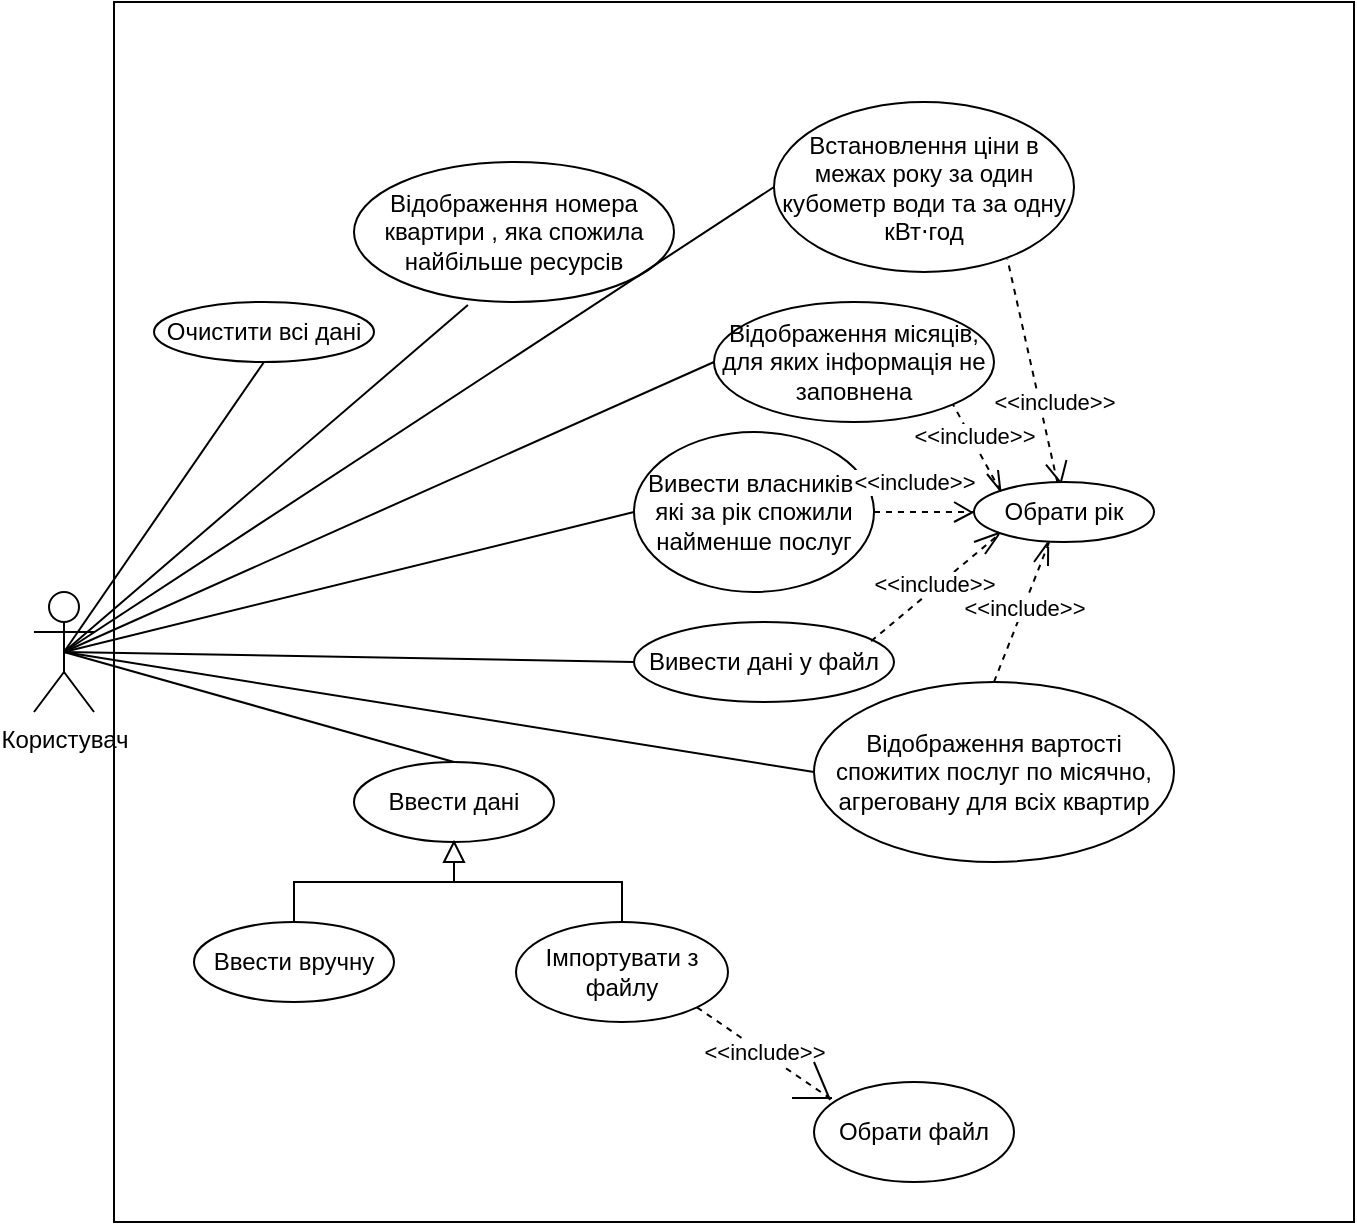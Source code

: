 <mxfile version="22.1.5" type="device">
  <diagram name="Сторінка-1" id="sw80Jyur9uYdEi_8vY34">
    <mxGraphModel dx="916" dy="1588" grid="1" gridSize="10" guides="1" tooltips="1" connect="1" arrows="1" fold="1" page="1" pageScale="1" pageWidth="827" pageHeight="1169" math="0" shadow="0">
      <root>
        <mxCell id="0" />
        <mxCell id="1" parent="0" />
        <mxCell id="K0KpiSPd31wr5EdOVSdW-57" value="" style="rounded=0;whiteSpace=wrap;html=1;" parent="1" vertex="1">
          <mxGeometry x="160" y="-70" width="620" height="610" as="geometry" />
        </mxCell>
        <mxCell id="K0KpiSPd31wr5EdOVSdW-1" value="Користувач" style="shape=umlActor;verticalLabelPosition=bottom;verticalAlign=top;html=1;outlineConnect=0;" parent="1" vertex="1">
          <mxGeometry x="120" y="225" width="30" height="60" as="geometry" />
        </mxCell>
        <mxCell id="K0KpiSPd31wr5EdOVSdW-2" value="Ввести дані" style="ellipse;whiteSpace=wrap;html=1;" parent="1" vertex="1">
          <mxGeometry x="280" y="310" width="100" height="40" as="geometry" />
        </mxCell>
        <mxCell id="K0KpiSPd31wr5EdOVSdW-5" style="edgeStyle=orthogonalEdgeStyle;rounded=0;orthogonalLoop=1;jettySize=auto;html=1;entryX=0.5;entryY=1;entryDx=0;entryDy=0;" parent="1" source="K0KpiSPd31wr5EdOVSdW-3" target="K0KpiSPd31wr5EdOVSdW-2" edge="1">
          <mxGeometry relative="1" as="geometry" />
        </mxCell>
        <mxCell id="K0KpiSPd31wr5EdOVSdW-3" value="Ввести вручну" style="ellipse;whiteSpace=wrap;html=1;" parent="1" vertex="1">
          <mxGeometry x="200" y="390" width="100" height="40" as="geometry" />
        </mxCell>
        <mxCell id="K0KpiSPd31wr5EdOVSdW-6" style="edgeStyle=orthogonalEdgeStyle;rounded=0;orthogonalLoop=1;jettySize=auto;html=1;" parent="1" source="K0KpiSPd31wr5EdOVSdW-4" edge="1">
          <mxGeometry relative="1" as="geometry">
            <mxPoint x="330" y="350" as="targetPoint" />
            <Array as="points">
              <mxPoint x="414" y="370" />
              <mxPoint x="330" y="370" />
            </Array>
          </mxGeometry>
        </mxCell>
        <mxCell id="K0KpiSPd31wr5EdOVSdW-4" value="Імпортувати з файлу" style="ellipse;whiteSpace=wrap;html=1;" parent="1" vertex="1">
          <mxGeometry x="361" y="390" width="106" height="50" as="geometry" />
        </mxCell>
        <mxCell id="K0KpiSPd31wr5EdOVSdW-9" value="" style="triangle;whiteSpace=wrap;html=1;rotation=-90;" parent="1" vertex="1">
          <mxGeometry x="325" y="350" width="10" height="10" as="geometry" />
        </mxCell>
        <mxCell id="K0KpiSPd31wr5EdOVSdW-12" value="Обрати файл" style="ellipse;whiteSpace=wrap;html=1;" parent="1" vertex="1">
          <mxGeometry x="510" y="470" width="100" height="50" as="geometry" />
        </mxCell>
        <mxCell id="K0KpiSPd31wr5EdOVSdW-13" value="" style="endArrow=none;dashed=1;html=1;rounded=0;exitX=1;exitY=1;exitDx=0;exitDy=0;entryX=0.098;entryY=0.188;entryDx=0;entryDy=0;entryPerimeter=0;" parent="1" source="K0KpiSPd31wr5EdOVSdW-4" target="K0KpiSPd31wr5EdOVSdW-12" edge="1">
          <mxGeometry width="50" height="50" relative="1" as="geometry">
            <mxPoint x="470" y="530" as="sourcePoint" />
            <mxPoint x="520" y="480" as="targetPoint" />
          </mxGeometry>
        </mxCell>
        <mxCell id="K0KpiSPd31wr5EdOVSdW-16" value="&amp;lt;&amp;lt;include&amp;gt;&amp;gt;" style="edgeLabel;html=1;align=center;verticalAlign=middle;resizable=0;points=[];" parent="K0KpiSPd31wr5EdOVSdW-13" vertex="1" connectable="0">
          <mxGeometry x="-0.028" y="1" relative="1" as="geometry">
            <mxPoint as="offset" />
          </mxGeometry>
        </mxCell>
        <mxCell id="K0KpiSPd31wr5EdOVSdW-14" value="" style="endArrow=none;html=1;rounded=0;" parent="1" edge="1">
          <mxGeometry width="50" height="50" relative="1" as="geometry">
            <mxPoint x="518" y="479" as="sourcePoint" />
            <mxPoint x="510" y="460" as="targetPoint" />
          </mxGeometry>
        </mxCell>
        <mxCell id="K0KpiSPd31wr5EdOVSdW-15" value="" style="endArrow=none;html=1;rounded=0;" parent="1" edge="1">
          <mxGeometry width="50" height="50" relative="1" as="geometry">
            <mxPoint x="519" y="478" as="sourcePoint" />
            <mxPoint x="499" y="478" as="targetPoint" />
          </mxGeometry>
        </mxCell>
        <mxCell id="K0KpiSPd31wr5EdOVSdW-17" value="Вивести дані у файл" style="ellipse;whiteSpace=wrap;html=1;" parent="1" vertex="1">
          <mxGeometry x="420" y="240" width="130" height="40" as="geometry" />
        </mxCell>
        <mxCell id="K0KpiSPd31wr5EdOVSdW-18" value="Обрати рік" style="ellipse;whiteSpace=wrap;html=1;" parent="1" vertex="1">
          <mxGeometry x="590" y="170" width="90" height="30" as="geometry" />
        </mxCell>
        <mxCell id="K0KpiSPd31wr5EdOVSdW-19" value="Вивести власників, які за рік спожили найменше послуг" style="ellipse;whiteSpace=wrap;html=1;" parent="1" vertex="1">
          <mxGeometry x="420" y="145" width="120" height="80" as="geometry" />
        </mxCell>
        <mxCell id="K0KpiSPd31wr5EdOVSdW-22" value="Відображення місяців, для яких інформація не заповнена" style="ellipse;whiteSpace=wrap;html=1;" parent="1" vertex="1">
          <mxGeometry x="460" y="80" width="140" height="60" as="geometry" />
        </mxCell>
        <mxCell id="K0KpiSPd31wr5EdOVSdW-23" value="Встановлення ціни в межах року за один кубометр води та за одну кВт⋅год" style="ellipse;whiteSpace=wrap;html=1;" parent="1" vertex="1">
          <mxGeometry x="490" y="-20" width="150" height="85" as="geometry" />
        </mxCell>
        <mxCell id="K0KpiSPd31wr5EdOVSdW-24" value="Відображення номера квартири , яка спожила найбільше ресурсів" style="ellipse;whiteSpace=wrap;html=1;" parent="1" vertex="1">
          <mxGeometry x="280" y="10" width="160" height="70" as="geometry" />
        </mxCell>
        <mxCell id="K0KpiSPd31wr5EdOVSdW-25" value="Відображення вартості спожитих послуг по місячно, агреговану для всіх квартир" style="ellipse;whiteSpace=wrap;html=1;" parent="1" vertex="1">
          <mxGeometry x="510" y="270" width="180" height="90" as="geometry" />
        </mxCell>
        <mxCell id="K0KpiSPd31wr5EdOVSdW-26" value="Очистити всі дані" style="ellipse;whiteSpace=wrap;html=1;" parent="1" vertex="1">
          <mxGeometry x="180" y="80" width="110" height="30" as="geometry" />
        </mxCell>
        <mxCell id="K0KpiSPd31wr5EdOVSdW-27" value="" style="endArrow=none;html=1;rounded=0;exitX=0.5;exitY=0.5;exitDx=0;exitDy=0;exitPerimeter=0;entryX=0.5;entryY=1;entryDx=0;entryDy=0;" parent="1" source="K0KpiSPd31wr5EdOVSdW-1" target="K0KpiSPd31wr5EdOVSdW-26" edge="1">
          <mxGeometry width="50" height="50" relative="1" as="geometry">
            <mxPoint x="500" y="270" as="sourcePoint" />
            <mxPoint x="550" y="220" as="targetPoint" />
          </mxGeometry>
        </mxCell>
        <mxCell id="K0KpiSPd31wr5EdOVSdW-28" value="" style="endArrow=none;html=1;rounded=0;exitX=0.5;exitY=0.5;exitDx=0;exitDy=0;exitPerimeter=0;entryX=0.5;entryY=0;entryDx=0;entryDy=0;" parent="1" source="K0KpiSPd31wr5EdOVSdW-1" target="K0KpiSPd31wr5EdOVSdW-2" edge="1">
          <mxGeometry width="50" height="50" relative="1" as="geometry">
            <mxPoint x="145" y="265" as="sourcePoint" />
            <mxPoint x="260" y="130" as="targetPoint" />
          </mxGeometry>
        </mxCell>
        <mxCell id="K0KpiSPd31wr5EdOVSdW-29" value="" style="endArrow=none;html=1;rounded=0;exitX=0.5;exitY=0.5;exitDx=0;exitDy=0;exitPerimeter=0;entryX=0.356;entryY=1.021;entryDx=0;entryDy=0;entryPerimeter=0;" parent="1" source="K0KpiSPd31wr5EdOVSdW-1" target="K0KpiSPd31wr5EdOVSdW-24" edge="1">
          <mxGeometry width="50" height="50" relative="1" as="geometry">
            <mxPoint x="500" y="270" as="sourcePoint" />
            <mxPoint x="550" y="220" as="targetPoint" />
          </mxGeometry>
        </mxCell>
        <mxCell id="K0KpiSPd31wr5EdOVSdW-30" value="" style="endArrow=none;html=1;rounded=0;exitX=0.5;exitY=0.5;exitDx=0;exitDy=0;exitPerimeter=0;entryX=0;entryY=0.5;entryDx=0;entryDy=0;" parent="1" source="K0KpiSPd31wr5EdOVSdW-1" target="K0KpiSPd31wr5EdOVSdW-23" edge="1">
          <mxGeometry width="50" height="50" relative="1" as="geometry">
            <mxPoint x="500" y="270" as="sourcePoint" />
            <mxPoint x="550" y="220" as="targetPoint" />
          </mxGeometry>
        </mxCell>
        <mxCell id="K0KpiSPd31wr5EdOVSdW-31" value="" style="endArrow=none;html=1;rounded=0;exitX=0.5;exitY=0.5;exitDx=0;exitDy=0;exitPerimeter=0;entryX=0;entryY=0.5;entryDx=0;entryDy=0;" parent="1" source="K0KpiSPd31wr5EdOVSdW-1" target="K0KpiSPd31wr5EdOVSdW-22" edge="1">
          <mxGeometry width="50" height="50" relative="1" as="geometry">
            <mxPoint x="500" y="270" as="sourcePoint" />
            <mxPoint x="550" y="220" as="targetPoint" />
          </mxGeometry>
        </mxCell>
        <mxCell id="K0KpiSPd31wr5EdOVSdW-32" value="" style="endArrow=none;html=1;rounded=0;exitX=0.5;exitY=0.5;exitDx=0;exitDy=0;exitPerimeter=0;entryX=0;entryY=0.5;entryDx=0;entryDy=0;" parent="1" source="K0KpiSPd31wr5EdOVSdW-1" target="K0KpiSPd31wr5EdOVSdW-19" edge="1">
          <mxGeometry width="50" height="50" relative="1" as="geometry">
            <mxPoint x="500" y="270" as="sourcePoint" />
            <mxPoint x="550" y="220" as="targetPoint" />
          </mxGeometry>
        </mxCell>
        <mxCell id="K0KpiSPd31wr5EdOVSdW-33" value="" style="endArrow=none;html=1;rounded=0;exitX=0.5;exitY=0.5;exitDx=0;exitDy=0;exitPerimeter=0;entryX=0;entryY=0.5;entryDx=0;entryDy=0;" parent="1" source="K0KpiSPd31wr5EdOVSdW-1" target="K0KpiSPd31wr5EdOVSdW-17" edge="1">
          <mxGeometry width="50" height="50" relative="1" as="geometry">
            <mxPoint x="140" y="250" as="sourcePoint" />
            <mxPoint x="550" y="220" as="targetPoint" />
          </mxGeometry>
        </mxCell>
        <mxCell id="K0KpiSPd31wr5EdOVSdW-34" value="" style="endArrow=none;html=1;rounded=0;exitX=0.5;exitY=0.5;exitDx=0;exitDy=0;exitPerimeter=0;entryX=0;entryY=0.5;entryDx=0;entryDy=0;" parent="1" source="K0KpiSPd31wr5EdOVSdW-1" target="K0KpiSPd31wr5EdOVSdW-25" edge="1">
          <mxGeometry width="50" height="50" relative="1" as="geometry">
            <mxPoint x="500" y="270" as="sourcePoint" />
            <mxPoint x="550" y="220" as="targetPoint" />
          </mxGeometry>
        </mxCell>
        <mxCell id="K0KpiSPd31wr5EdOVSdW-35" value="" style="endArrow=none;dashed=1;html=1;rounded=0;entryX=0.778;entryY=0.924;entryDx=0;entryDy=0;entryPerimeter=0;" parent="1" source="K0KpiSPd31wr5EdOVSdW-18" target="K0KpiSPd31wr5EdOVSdW-23" edge="1">
          <mxGeometry width="50" height="50" relative="1" as="geometry">
            <mxPoint x="500" y="270" as="sourcePoint" />
            <mxPoint x="550" y="220" as="targetPoint" />
          </mxGeometry>
        </mxCell>
        <mxCell id="K0KpiSPd31wr5EdOVSdW-41" value="&amp;lt;&amp;lt;include&amp;gt;&amp;gt;" style="edgeLabel;html=1;align=center;verticalAlign=middle;resizable=0;points=[];" parent="K0KpiSPd31wr5EdOVSdW-35" vertex="1" connectable="0">
          <mxGeometry x="-0.036" y="2" relative="1" as="geometry">
            <mxPoint x="12" y="13" as="offset" />
          </mxGeometry>
        </mxCell>
        <mxCell id="K0KpiSPd31wr5EdOVSdW-37" value="" style="endArrow=none;dashed=1;html=1;rounded=0;entryX=1;entryY=1;entryDx=0;entryDy=0;exitX=0;exitY=0;exitDx=0;exitDy=0;" parent="1" source="K0KpiSPd31wr5EdOVSdW-18" target="K0KpiSPd31wr5EdOVSdW-22" edge="1">
          <mxGeometry width="50" height="50" relative="1" as="geometry">
            <mxPoint x="600" y="170" as="sourcePoint" />
            <mxPoint x="550" y="220" as="targetPoint" />
          </mxGeometry>
        </mxCell>
        <mxCell id="K0KpiSPd31wr5EdOVSdW-42" value="&amp;lt;&amp;lt;include&amp;gt;&amp;gt;" style="edgeLabel;html=1;align=center;verticalAlign=middle;resizable=0;points=[];" parent="K0KpiSPd31wr5EdOVSdW-37" vertex="1" connectable="0">
          <mxGeometry x="0.246" y="-1" relative="1" as="geometry">
            <mxPoint as="offset" />
          </mxGeometry>
        </mxCell>
        <mxCell id="K0KpiSPd31wr5EdOVSdW-38" value="" style="endArrow=none;dashed=1;html=1;rounded=0;exitX=1;exitY=0.5;exitDx=0;exitDy=0;entryX=0;entryY=0.5;entryDx=0;entryDy=0;" parent="1" source="K0KpiSPd31wr5EdOVSdW-19" target="K0KpiSPd31wr5EdOVSdW-18" edge="1">
          <mxGeometry width="50" height="50" relative="1" as="geometry">
            <mxPoint x="520" y="250" as="sourcePoint" />
            <mxPoint x="570" y="200" as="targetPoint" />
          </mxGeometry>
        </mxCell>
        <mxCell id="K0KpiSPd31wr5EdOVSdW-44" value="&amp;lt;&amp;lt;include&amp;gt;&amp;gt;" style="edgeLabel;html=1;align=center;verticalAlign=middle;resizable=0;points=[];" parent="K0KpiSPd31wr5EdOVSdW-38" vertex="1" connectable="0">
          <mxGeometry x="0.002" relative="1" as="geometry">
            <mxPoint x="-5" y="-15" as="offset" />
          </mxGeometry>
        </mxCell>
        <mxCell id="K0KpiSPd31wr5EdOVSdW-39" value="" style="endArrow=none;dashed=1;html=1;rounded=0;exitX=0.912;exitY=0.24;exitDx=0;exitDy=0;exitPerimeter=0;entryX=0;entryY=1;entryDx=0;entryDy=0;" parent="1" source="K0KpiSPd31wr5EdOVSdW-17" target="K0KpiSPd31wr5EdOVSdW-18" edge="1">
          <mxGeometry width="50" height="50" relative="1" as="geometry">
            <mxPoint x="520" y="250" as="sourcePoint" />
            <mxPoint x="570" y="200" as="targetPoint" />
          </mxGeometry>
        </mxCell>
        <mxCell id="K0KpiSPd31wr5EdOVSdW-45" value="&amp;lt;&amp;lt;include&amp;gt;&amp;gt;" style="edgeLabel;html=1;align=center;verticalAlign=middle;resizable=0;points=[];" parent="K0KpiSPd31wr5EdOVSdW-39" vertex="1" connectable="0">
          <mxGeometry x="0.006" y="2" relative="1" as="geometry">
            <mxPoint as="offset" />
          </mxGeometry>
        </mxCell>
        <mxCell id="K0KpiSPd31wr5EdOVSdW-40" value="" style="endArrow=none;dashed=1;html=1;rounded=0;exitX=0.5;exitY=0;exitDx=0;exitDy=0;entryX=0.417;entryY=1.006;entryDx=0;entryDy=0;entryPerimeter=0;" parent="1" source="K0KpiSPd31wr5EdOVSdW-25" target="K0KpiSPd31wr5EdOVSdW-18" edge="1">
          <mxGeometry width="50" height="50" relative="1" as="geometry">
            <mxPoint x="520" y="250" as="sourcePoint" />
            <mxPoint x="570" y="200" as="targetPoint" />
          </mxGeometry>
        </mxCell>
        <mxCell id="K0KpiSPd31wr5EdOVSdW-46" value="&amp;lt;&amp;lt;include&amp;gt;&amp;gt;" style="edgeLabel;html=1;align=center;verticalAlign=middle;resizable=0;points=[];" parent="K0KpiSPd31wr5EdOVSdW-40" vertex="1" connectable="0">
          <mxGeometry x="0.065" relative="1" as="geometry">
            <mxPoint as="offset" />
          </mxGeometry>
        </mxCell>
        <mxCell id="K0KpiSPd31wr5EdOVSdW-47" value="" style="endArrow=none;html=1;rounded=0;entryX=0.411;entryY=1.011;entryDx=0;entryDy=0;entryPerimeter=0;" parent="1" target="K0KpiSPd31wr5EdOVSdW-18" edge="1">
          <mxGeometry width="50" height="50" relative="1" as="geometry">
            <mxPoint x="620" y="210" as="sourcePoint" />
            <mxPoint x="660" y="200" as="targetPoint" />
          </mxGeometry>
        </mxCell>
        <mxCell id="K0KpiSPd31wr5EdOVSdW-48" value="" style="endArrow=none;html=1;rounded=0;entryX=0.412;entryY=1.018;entryDx=0;entryDy=0;entryPerimeter=0;" parent="1" edge="1">
          <mxGeometry width="50" height="50" relative="1" as="geometry">
            <mxPoint x="627" y="212" as="sourcePoint" />
            <mxPoint x="627.08" y="202.54" as="targetPoint" />
          </mxGeometry>
        </mxCell>
        <mxCell id="K0KpiSPd31wr5EdOVSdW-49" value="" style="endArrow=none;html=1;rounded=0;entryX=0.411;entryY=1.011;entryDx=0;entryDy=0;entryPerimeter=0;" parent="1" edge="1">
          <mxGeometry width="50" height="50" relative="1" as="geometry">
            <mxPoint x="595.5" y="206" as="sourcePoint" />
            <mxPoint x="602.5" y="196" as="targetPoint" />
          </mxGeometry>
        </mxCell>
        <mxCell id="K0KpiSPd31wr5EdOVSdW-50" value="" style="endArrow=none;html=1;rounded=0;entryX=0.117;entryY=0.85;entryDx=0;entryDy=0;entryPerimeter=0;" parent="1" edge="1">
          <mxGeometry width="50" height="50" relative="1" as="geometry">
            <mxPoint x="590" y="200" as="sourcePoint" />
            <mxPoint x="602.53" y="195.5" as="targetPoint" />
          </mxGeometry>
        </mxCell>
        <mxCell id="K0KpiSPd31wr5EdOVSdW-51" value="" style="endArrow=none;html=1;rounded=0;entryX=0.411;entryY=1.011;entryDx=0;entryDy=0;entryPerimeter=0;" parent="1" edge="1">
          <mxGeometry width="50" height="50" relative="1" as="geometry">
            <mxPoint x="580" y="190" as="sourcePoint" />
            <mxPoint x="589.5" y="185" as="targetPoint" />
          </mxGeometry>
        </mxCell>
        <mxCell id="K0KpiSPd31wr5EdOVSdW-52" value="" style="endArrow=none;html=1;rounded=0;entryX=-0.014;entryY=0.504;entryDx=0;entryDy=0;entryPerimeter=0;" parent="1" target="K0KpiSPd31wr5EdOVSdW-18" edge="1">
          <mxGeometry width="50" height="50" relative="1" as="geometry">
            <mxPoint x="580" y="180" as="sourcePoint" />
            <mxPoint x="588.5" y="180" as="targetPoint" />
          </mxGeometry>
        </mxCell>
        <mxCell id="K0KpiSPd31wr5EdOVSdW-53" value="" style="endArrow=none;html=1;rounded=0;exitX=0.484;exitY=-0.012;exitDx=0;exitDy=0;exitPerimeter=0;" parent="1" source="K0KpiSPd31wr5EdOVSdW-18" edge="1">
          <mxGeometry width="50" height="50" relative="1" as="geometry">
            <mxPoint x="627.75" y="169" as="sourcePoint" />
            <mxPoint x="636.25" y="159" as="targetPoint" />
          </mxGeometry>
        </mxCell>
        <mxCell id="K0KpiSPd31wr5EdOVSdW-54" value="" style="endArrow=none;html=1;rounded=0;exitX=0.477;exitY=-0.005;exitDx=0;exitDy=0;exitPerimeter=0;" parent="1" source="K0KpiSPd31wr5EdOVSdW-18" edge="1">
          <mxGeometry width="50" height="50" relative="1" as="geometry">
            <mxPoint x="638.39" y="171" as="sourcePoint" />
            <mxPoint x="626" y="161.3" as="targetPoint" />
          </mxGeometry>
        </mxCell>
        <mxCell id="K0KpiSPd31wr5EdOVSdW-55" value="" style="endArrow=none;html=1;rounded=0;exitX=0.477;exitY=-0.005;exitDx=0;exitDy=0;exitPerimeter=0;" parent="1" edge="1">
          <mxGeometry width="50" height="50" relative="1" as="geometry">
            <mxPoint x="603.5" y="174.7" as="sourcePoint" />
            <mxPoint x="596.5" y="166" as="targetPoint" />
          </mxGeometry>
        </mxCell>
        <mxCell id="K0KpiSPd31wr5EdOVSdW-56" value="" style="endArrow=none;html=1;rounded=0;exitX=0;exitY=0;exitDx=0;exitDy=0;" parent="1" source="K0KpiSPd31wr5EdOVSdW-18" edge="1">
          <mxGeometry width="50" height="50" relative="1" as="geometry">
            <mxPoint x="655" y="184" as="sourcePoint" />
            <mxPoint x="602" y="164" as="targetPoint" />
          </mxGeometry>
        </mxCell>
      </root>
    </mxGraphModel>
  </diagram>
</mxfile>
